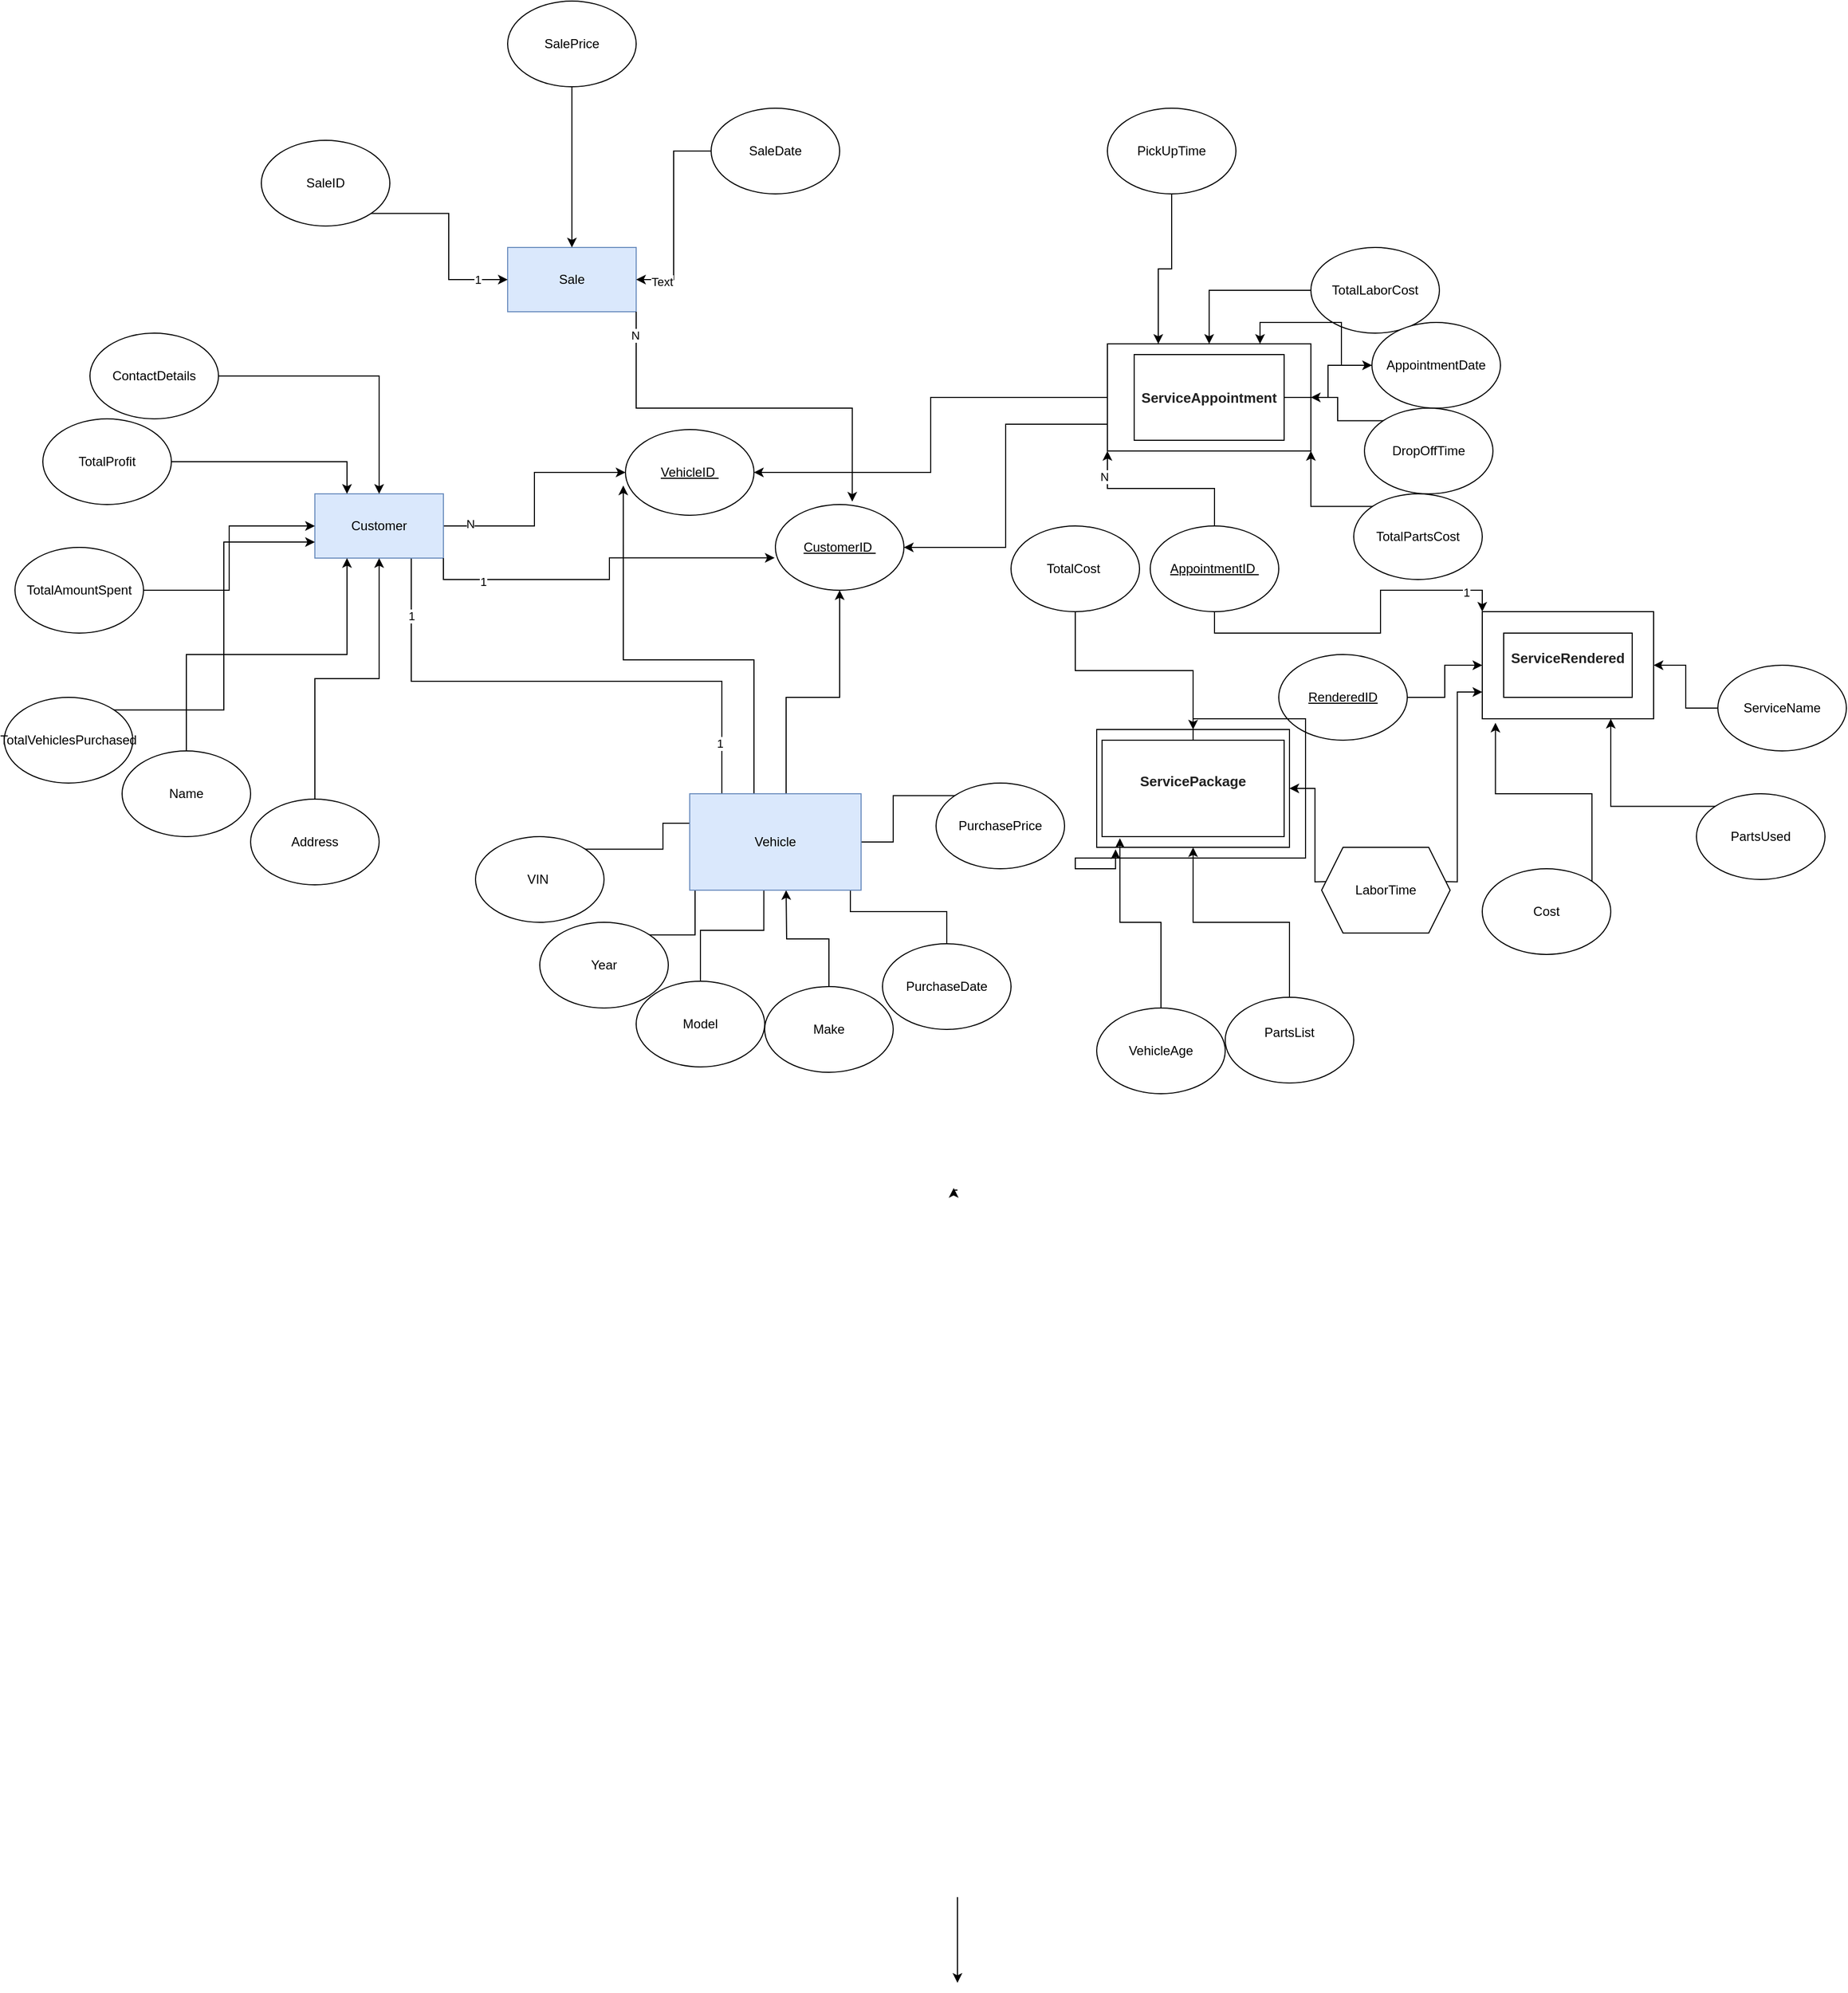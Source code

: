 <mxfile version="24.8.3">
  <diagram id="C5RBs43oDa-KdzZeNtuy" name="Page-1">
    <mxGraphModel dx="3027" dy="2339" grid="1" gridSize="10" guides="1" tooltips="1" connect="1" arrows="1" fold="1" page="1" pageScale="1" pageWidth="827" pageHeight="1169" math="0" shadow="0">
      <root>
        <mxCell id="WIyWlLk6GJQsqaUBKTNV-0" />
        <mxCell id="WIyWlLk6GJQsqaUBKTNV-1" parent="WIyWlLk6GJQsqaUBKTNV-0" />
        <mxCell id="MYJCdl8VcSgZkP7FEzwL-0" value="Sale" style="rounded=0;whiteSpace=wrap;html=1;fillColor=#dae8fc;strokeColor=#6c8ebf;" parent="WIyWlLk6GJQsqaUBKTNV-1" vertex="1">
          <mxGeometry x="-100" y="-140" width="120" height="60" as="geometry" />
        </mxCell>
        <mxCell id="MYJCdl8VcSgZkP7FEzwL-36" style="edgeStyle=orthogonalEdgeStyle;rounded=0;orthogonalLoop=1;jettySize=auto;html=1;exitX=0;exitY=0.5;exitDx=0;exitDy=0;entryX=1;entryY=0.5;entryDx=0;entryDy=0;" parent="WIyWlLk6GJQsqaUBKTNV-1" source="MYJCdl8VcSgZkP7FEzwL-1" target="MYJCdl8VcSgZkP7FEzwL-21" edge="1">
          <mxGeometry relative="1" as="geometry" />
        </mxCell>
        <mxCell id="MYJCdl8VcSgZkP7FEzwL-37" style="edgeStyle=orthogonalEdgeStyle;rounded=0;orthogonalLoop=1;jettySize=auto;html=1;exitX=0;exitY=0.75;exitDx=0;exitDy=0;entryX=1;entryY=0.5;entryDx=0;entryDy=0;" parent="WIyWlLk6GJQsqaUBKTNV-1" source="MYJCdl8VcSgZkP7FEzwL-1" target="MYJCdl8VcSgZkP7FEzwL-11" edge="1">
          <mxGeometry relative="1" as="geometry" />
        </mxCell>
        <mxCell id="MYJCdl8VcSgZkP7FEzwL-1" value="" style="rounded=0;whiteSpace=wrap;html=1;" parent="WIyWlLk6GJQsqaUBKTNV-1" vertex="1">
          <mxGeometry x="460" y="-50" width="190" height="100" as="geometry" />
        </mxCell>
        <mxCell id="MYJCdl8VcSgZkP7FEzwL-2" value="&lt;strong style=&quot;color: rgb(34, 34, 34); font-family: Arial, Helvetica, sans-serif; font-size: small; text-align: left; background-color: rgb(255, 255, 255);&quot;&gt;ServicePackage&lt;/strong&gt;" style="rounded=0;whiteSpace=wrap;html=1;" parent="WIyWlLk6GJQsqaUBKTNV-1" vertex="1">
          <mxGeometry x="450" y="310" width="180" height="110" as="geometry" />
        </mxCell>
        <mxCell id="MYJCdl8VcSgZkP7FEzwL-3" value="&lt;strong style=&quot;color: rgb(34, 34, 34); font-family: Arial, Helvetica, sans-serif; font-size: small; text-align: left; background-color: rgb(255, 255, 255);&quot;&gt;ServiceRendered&lt;/strong&gt;" style="rounded=0;whiteSpace=wrap;html=1;" parent="WIyWlLk6GJQsqaUBKTNV-1" vertex="1">
          <mxGeometry x="810" y="200" width="160" height="100" as="geometry" />
        </mxCell>
        <mxCell id="MYJCdl8VcSgZkP7FEzwL-38" style="edgeStyle=orthogonalEdgeStyle;rounded=0;orthogonalLoop=1;jettySize=auto;html=1;exitX=0.5;exitY=0;exitDx=0;exitDy=0;entryX=0.5;entryY=1;entryDx=0;entryDy=0;" parent="WIyWlLk6GJQsqaUBKTNV-1" source="MYJCdl8VcSgZkP7FEzwL-4" target="MYJCdl8VcSgZkP7FEzwL-11" edge="1">
          <mxGeometry relative="1" as="geometry" />
        </mxCell>
        <mxCell id="MYJCdl8VcSgZkP7FEzwL-4" value="&#xa;&lt;strong style=&quot;forced-color-adjust: none; font-style: normal; font-variant-ligatures: normal; font-variant-caps: normal; letter-spacing: normal; orphans: 2; text-indent: 0px; text-transform: none; widows: 2; word-spacing: 0px; -webkit-text-stroke-width: 0px; white-space: normal; text-decoration-thickness: initial; text-decoration-style: initial; text-decoration-color: initial; color: rgb(34, 34, 34); font-family: Arial, Helvetica, sans-serif; font-size: small; text-align: left; background-color: rgb(255, 255, 255);&quot;&gt;Vehicle&lt;/strong&gt;&#xa;&#xa;" style="rounded=0;whiteSpace=wrap;html=1;fillColor=#dae8fc;strokeColor=#6c8ebf;" parent="WIyWlLk6GJQsqaUBKTNV-1" vertex="1">
          <mxGeometry x="100" y="380" width="120" height="70" as="geometry" />
        </mxCell>
        <mxCell id="MYJCdl8VcSgZkP7FEzwL-40" style="edgeStyle=orthogonalEdgeStyle;rounded=0;orthogonalLoop=1;jettySize=auto;html=1;exitX=1;exitY=0.5;exitDx=0;exitDy=0;entryX=0;entryY=0.5;entryDx=0;entryDy=0;" parent="WIyWlLk6GJQsqaUBKTNV-1" source="MYJCdl8VcSgZkP7FEzwL-5" target="MYJCdl8VcSgZkP7FEzwL-21" edge="1">
          <mxGeometry relative="1" as="geometry" />
        </mxCell>
        <mxCell id="MYJCdl8VcSgZkP7FEzwL-103" value="N" style="edgeLabel;html=1;align=center;verticalAlign=middle;resizable=0;points=[];" parent="MYJCdl8VcSgZkP7FEzwL-40" vertex="1" connectable="0">
          <mxGeometry x="-0.779" y="1" relative="1" as="geometry">
            <mxPoint y="-1" as="offset" />
          </mxGeometry>
        </mxCell>
        <mxCell id="MYJCdl8VcSgZkP7FEzwL-93" style="edgeStyle=orthogonalEdgeStyle;rounded=0;orthogonalLoop=1;jettySize=auto;html=1;exitX=0.75;exitY=1;exitDx=0;exitDy=0;entryX=0;entryY=0;entryDx=0;entryDy=0;" parent="WIyWlLk6GJQsqaUBKTNV-1" source="MYJCdl8VcSgZkP7FEzwL-5" target="MYJCdl8VcSgZkP7FEzwL-4" edge="1">
          <mxGeometry relative="1" as="geometry" />
        </mxCell>
        <mxCell id="MYJCdl8VcSgZkP7FEzwL-94" value="1" style="edgeLabel;html=1;align=center;verticalAlign=middle;resizable=0;points=[];" parent="MYJCdl8VcSgZkP7FEzwL-93" vertex="1" connectable="0">
          <mxGeometry x="-0.794" relative="1" as="geometry">
            <mxPoint as="offset" />
          </mxGeometry>
        </mxCell>
        <mxCell id="MYJCdl8VcSgZkP7FEzwL-95" value="1" style="edgeLabel;html=1;align=center;verticalAlign=middle;resizable=0;points=[];" parent="MYJCdl8VcSgZkP7FEzwL-93" vertex="1" connectable="0">
          <mxGeometry x="0.778" y="-2" relative="1" as="geometry">
            <mxPoint as="offset" />
          </mxGeometry>
        </mxCell>
        <mxCell id="MYJCdl8VcSgZkP7FEzwL-5" value="Customer" style="rounded=0;whiteSpace=wrap;html=1;fillColor=#dae8fc;strokeColor=#6c8ebf;" parent="WIyWlLk6GJQsqaUBKTNV-1" vertex="1">
          <mxGeometry x="-280" y="90" width="120" height="60" as="geometry" />
        </mxCell>
        <mxCell id="MYJCdl8VcSgZkP7FEzwL-6" style="edgeStyle=orthogonalEdgeStyle;rounded=0;orthogonalLoop=1;jettySize=auto;html=1;exitX=0.5;exitY=1;exitDx=0;exitDy=0;entryX=0.442;entryY=0.95;entryDx=0;entryDy=0;entryPerimeter=0;" parent="WIyWlLk6GJQsqaUBKTNV-1" edge="1">
          <mxGeometry relative="1" as="geometry">
            <mxPoint x="320" y="740" as="sourcePoint" />
            <mxPoint x="316.52" y="738" as="targetPoint" />
          </mxGeometry>
        </mxCell>
        <mxCell id="MYJCdl8VcSgZkP7FEzwL-65" style="edgeStyle=orthogonalEdgeStyle;rounded=0;orthogonalLoop=1;jettySize=auto;html=1;exitX=1;exitY=0.5;exitDx=0;exitDy=0;entryX=0;entryY=0.5;entryDx=0;entryDy=0;" parent="WIyWlLk6GJQsqaUBKTNV-1" source="MYJCdl8VcSgZkP7FEzwL-8" target="MYJCdl8VcSgZkP7FEzwL-5" edge="1">
          <mxGeometry relative="1" as="geometry" />
        </mxCell>
        <mxCell id="MYJCdl8VcSgZkP7FEzwL-8" value="TotalAmountSpent" style="ellipse;whiteSpace=wrap;html=1;" parent="WIyWlLk6GJQsqaUBKTNV-1" vertex="1">
          <mxGeometry x="-560" y="140" width="120" height="80" as="geometry" />
        </mxCell>
        <mxCell id="MYJCdl8VcSgZkP7FEzwL-63" style="edgeStyle=orthogonalEdgeStyle;rounded=0;orthogonalLoop=1;jettySize=auto;html=1;exitX=0.5;exitY=0;exitDx=0;exitDy=0;entryX=0.25;entryY=1;entryDx=0;entryDy=0;" parent="WIyWlLk6GJQsqaUBKTNV-1" source="MYJCdl8VcSgZkP7FEzwL-9" target="MYJCdl8VcSgZkP7FEzwL-5" edge="1">
          <mxGeometry relative="1" as="geometry" />
        </mxCell>
        <mxCell id="MYJCdl8VcSgZkP7FEzwL-9" value="Name" style="ellipse;whiteSpace=wrap;html=1;" parent="WIyWlLk6GJQsqaUBKTNV-1" vertex="1">
          <mxGeometry x="-460" y="330" width="120" height="80" as="geometry" />
        </mxCell>
        <mxCell id="MYJCdl8VcSgZkP7FEzwL-68" style="edgeStyle=orthogonalEdgeStyle;rounded=0;orthogonalLoop=1;jettySize=auto;html=1;exitX=1;exitY=0.5;exitDx=0;exitDy=0;entryX=0.5;entryY=0;entryDx=0;entryDy=0;" parent="WIyWlLk6GJQsqaUBKTNV-1" source="MYJCdl8VcSgZkP7FEzwL-10" target="MYJCdl8VcSgZkP7FEzwL-5" edge="1">
          <mxGeometry relative="1" as="geometry" />
        </mxCell>
        <mxCell id="MYJCdl8VcSgZkP7FEzwL-10" value="ContactDetails" style="ellipse;whiteSpace=wrap;html=1;" parent="WIyWlLk6GJQsqaUBKTNV-1" vertex="1">
          <mxGeometry x="-490" y="-60" width="120" height="80" as="geometry" />
        </mxCell>
        <mxCell id="MYJCdl8VcSgZkP7FEzwL-11" value="&lt;u&gt;CustomerID&amp;nbsp;&lt;/u&gt;" style="ellipse;whiteSpace=wrap;html=1;" parent="WIyWlLk6GJQsqaUBKTNV-1" vertex="1">
          <mxGeometry x="150" y="100" width="120" height="80" as="geometry" />
        </mxCell>
        <mxCell id="MYJCdl8VcSgZkP7FEzwL-67" style="edgeStyle=orthogonalEdgeStyle;rounded=0;orthogonalLoop=1;jettySize=auto;html=1;exitX=1;exitY=0.5;exitDx=0;exitDy=0;entryX=0.25;entryY=0;entryDx=0;entryDy=0;" parent="WIyWlLk6GJQsqaUBKTNV-1" source="MYJCdl8VcSgZkP7FEzwL-12" target="MYJCdl8VcSgZkP7FEzwL-5" edge="1">
          <mxGeometry relative="1" as="geometry" />
        </mxCell>
        <mxCell id="MYJCdl8VcSgZkP7FEzwL-12" value="TotalProfit" style="ellipse;whiteSpace=wrap;html=1;" parent="WIyWlLk6GJQsqaUBKTNV-1" vertex="1">
          <mxGeometry x="-534" y="20" width="120" height="80" as="geometry" />
        </mxCell>
        <mxCell id="MYJCdl8VcSgZkP7FEzwL-62" style="edgeStyle=orthogonalEdgeStyle;rounded=0;orthogonalLoop=1;jettySize=auto;html=1;exitX=0.5;exitY=0;exitDx=0;exitDy=0;" parent="WIyWlLk6GJQsqaUBKTNV-1" source="MYJCdl8VcSgZkP7FEzwL-13" target="MYJCdl8VcSgZkP7FEzwL-5" edge="1">
          <mxGeometry relative="1" as="geometry" />
        </mxCell>
        <mxCell id="MYJCdl8VcSgZkP7FEzwL-13" value="Address" style="ellipse;whiteSpace=wrap;html=1;" parent="WIyWlLk6GJQsqaUBKTNV-1" vertex="1">
          <mxGeometry x="-340" y="375" width="120" height="80" as="geometry" />
        </mxCell>
        <mxCell id="MYJCdl8VcSgZkP7FEzwL-66" style="edgeStyle=orthogonalEdgeStyle;rounded=0;orthogonalLoop=1;jettySize=auto;html=1;exitX=1;exitY=0;exitDx=0;exitDy=0;entryX=0;entryY=0.75;entryDx=0;entryDy=0;" parent="WIyWlLk6GJQsqaUBKTNV-1" source="MYJCdl8VcSgZkP7FEzwL-14" target="MYJCdl8VcSgZkP7FEzwL-5" edge="1">
          <mxGeometry relative="1" as="geometry" />
        </mxCell>
        <mxCell id="MYJCdl8VcSgZkP7FEzwL-14" value="TotalVehiclesPurchased" style="ellipse;whiteSpace=wrap;html=1;flipH=1;" parent="WIyWlLk6GJQsqaUBKTNV-1" vertex="1">
          <mxGeometry x="-570" y="280" width="120" height="80" as="geometry" />
        </mxCell>
        <mxCell id="MYJCdl8VcSgZkP7FEzwL-15" value="Year" style="ellipse;whiteSpace=wrap;html=1;" parent="WIyWlLk6GJQsqaUBKTNV-1" vertex="1">
          <mxGeometry x="-70" y="490" width="120" height="80" as="geometry" />
        </mxCell>
        <mxCell id="MYJCdl8VcSgZkP7FEzwL-78" style="edgeStyle=orthogonalEdgeStyle;rounded=0;orthogonalLoop=1;jettySize=auto;html=1;exitX=0;exitY=0.5;exitDx=0;exitDy=0;entryX=1;entryY=0.5;entryDx=0;entryDy=0;" parent="WIyWlLk6GJQsqaUBKTNV-1" source="MYJCdl8VcSgZkP7FEzwL-17" target="MYJCdl8VcSgZkP7FEzwL-3" edge="1">
          <mxGeometry relative="1" as="geometry" />
        </mxCell>
        <mxCell id="MYJCdl8VcSgZkP7FEzwL-17" value="ServiceName" style="ellipse;whiteSpace=wrap;html=1;" parent="WIyWlLk6GJQsqaUBKTNV-1" vertex="1">
          <mxGeometry x="1030" y="250" width="120" height="80" as="geometry" />
        </mxCell>
        <mxCell id="MYJCdl8VcSgZkP7FEzwL-52" style="edgeStyle=orthogonalEdgeStyle;rounded=0;orthogonalLoop=1;jettySize=auto;html=1;exitX=0;exitY=0;exitDx=0;exitDy=0;entryX=1;entryY=1;entryDx=0;entryDy=0;" parent="WIyWlLk6GJQsqaUBKTNV-1" source="MYJCdl8VcSgZkP7FEzwL-18" target="MYJCdl8VcSgZkP7FEzwL-1" edge="1">
          <mxGeometry relative="1" as="geometry" />
        </mxCell>
        <mxCell id="MYJCdl8VcSgZkP7FEzwL-18" value="TotalPartsCost" style="ellipse;whiteSpace=wrap;html=1;" parent="WIyWlLk6GJQsqaUBKTNV-1" vertex="1">
          <mxGeometry x="690" y="90" width="120" height="80" as="geometry" />
        </mxCell>
        <mxCell id="MYJCdl8VcSgZkP7FEzwL-58" style="edgeStyle=orthogonalEdgeStyle;rounded=0;orthogonalLoop=1;jettySize=auto;html=1;exitX=0.5;exitY=0;exitDx=0;exitDy=0;" parent="WIyWlLk6GJQsqaUBKTNV-1" source="MYJCdl8VcSgZkP7FEzwL-19" edge="1">
          <mxGeometry relative="1" as="geometry">
            <mxPoint x="160" y="460" as="targetPoint" />
          </mxGeometry>
        </mxCell>
        <mxCell id="MYJCdl8VcSgZkP7FEzwL-19" value="Make" style="ellipse;whiteSpace=wrap;html=1;" parent="WIyWlLk6GJQsqaUBKTNV-1" vertex="1">
          <mxGeometry x="140" y="550" width="120" height="80" as="geometry" />
        </mxCell>
        <mxCell id="MYJCdl8VcSgZkP7FEzwL-56" style="edgeStyle=orthogonalEdgeStyle;rounded=0;orthogonalLoop=1;jettySize=auto;html=1;exitX=0;exitY=0;exitDx=0;exitDy=0;entryX=1;entryY=0.5;entryDx=0;entryDy=0;" parent="WIyWlLk6GJQsqaUBKTNV-1" source="MYJCdl8VcSgZkP7FEzwL-20" target="MYJCdl8VcSgZkP7FEzwL-4" edge="1">
          <mxGeometry relative="1" as="geometry" />
        </mxCell>
        <mxCell id="MYJCdl8VcSgZkP7FEzwL-20" value="PurchasePrice" style="ellipse;whiteSpace=wrap;html=1;" parent="WIyWlLk6GJQsqaUBKTNV-1" vertex="1">
          <mxGeometry x="300" y="360" width="120" height="80" as="geometry" />
        </mxCell>
        <mxCell id="MYJCdl8VcSgZkP7FEzwL-21" value="&lt;u&gt;VehicleID&amp;nbsp;&lt;/u&gt;" style="ellipse;whiteSpace=wrap;html=1;" parent="WIyWlLk6GJQsqaUBKTNV-1" vertex="1">
          <mxGeometry x="10" y="30" width="120" height="80" as="geometry" />
        </mxCell>
        <mxCell id="MYJCdl8VcSgZkP7FEzwL-22" value="Model" style="ellipse;whiteSpace=wrap;html=1;" parent="WIyWlLk6GJQsqaUBKTNV-1" vertex="1">
          <mxGeometry x="20" y="545" width="120" height="80" as="geometry" />
        </mxCell>
        <mxCell id="MYJCdl8VcSgZkP7FEzwL-61" style="edgeStyle=orthogonalEdgeStyle;rounded=0;orthogonalLoop=1;jettySize=auto;html=1;exitX=1;exitY=0;exitDx=0;exitDy=0;entryX=0;entryY=0.25;entryDx=0;entryDy=0;" parent="WIyWlLk6GJQsqaUBKTNV-1" source="MYJCdl8VcSgZkP7FEzwL-23" target="MYJCdl8VcSgZkP7FEzwL-4" edge="1">
          <mxGeometry relative="1" as="geometry" />
        </mxCell>
        <mxCell id="MYJCdl8VcSgZkP7FEzwL-23" value="VIN&amp;nbsp;" style="ellipse;whiteSpace=wrap;html=1;" parent="WIyWlLk6GJQsqaUBKTNV-1" vertex="1">
          <mxGeometry x="-130" y="410" width="120" height="80" as="geometry" />
        </mxCell>
        <mxCell id="MYJCdl8VcSgZkP7FEzwL-57" style="edgeStyle=orthogonalEdgeStyle;rounded=0;orthogonalLoop=1;jettySize=auto;html=1;exitX=0.5;exitY=0;exitDx=0;exitDy=0;entryX=1;entryY=1;entryDx=0;entryDy=0;" parent="WIyWlLk6GJQsqaUBKTNV-1" source="MYJCdl8VcSgZkP7FEzwL-25" target="MYJCdl8VcSgZkP7FEzwL-4" edge="1">
          <mxGeometry relative="1" as="geometry" />
        </mxCell>
        <mxCell id="MYJCdl8VcSgZkP7FEzwL-25" value="PurchaseDate" style="ellipse;whiteSpace=wrap;html=1;" parent="WIyWlLk6GJQsqaUBKTNV-1" vertex="1">
          <mxGeometry x="250" y="510" width="120" height="80" as="geometry" />
        </mxCell>
        <mxCell id="MYJCdl8VcSgZkP7FEzwL-97" style="edgeStyle=orthogonalEdgeStyle;rounded=0;orthogonalLoop=1;jettySize=auto;html=1;exitX=0;exitY=0.5;exitDx=0;exitDy=0;entryX=1;entryY=0.5;entryDx=0;entryDy=0;" parent="WIyWlLk6GJQsqaUBKTNV-1" source="MYJCdl8VcSgZkP7FEzwL-26" target="MYJCdl8VcSgZkP7FEzwL-0" edge="1">
          <mxGeometry relative="1" as="geometry" />
        </mxCell>
        <mxCell id="MYJCdl8VcSgZkP7FEzwL-106" value="Text" style="edgeLabel;html=1;align=center;verticalAlign=middle;resizable=0;points=[];" parent="MYJCdl8VcSgZkP7FEzwL-97" vertex="1" connectable="0">
          <mxGeometry x="0.745" y="2" relative="1" as="geometry">
            <mxPoint as="offset" />
          </mxGeometry>
        </mxCell>
        <mxCell id="MYJCdl8VcSgZkP7FEzwL-26" value="SaleDate" style="ellipse;whiteSpace=wrap;html=1;" parent="WIyWlLk6GJQsqaUBKTNV-1" vertex="1">
          <mxGeometry x="90" y="-270" width="120" height="80" as="geometry" />
        </mxCell>
        <mxCell id="MYJCdl8VcSgZkP7FEzwL-108" style="edgeStyle=orthogonalEdgeStyle;rounded=0;orthogonalLoop=1;jettySize=auto;html=1;exitX=0.5;exitY=1;exitDx=0;exitDy=0;entryX=0.5;entryY=0;entryDx=0;entryDy=0;" parent="WIyWlLk6GJQsqaUBKTNV-1" source="MYJCdl8VcSgZkP7FEzwL-27" target="MYJCdl8VcSgZkP7FEzwL-0" edge="1">
          <mxGeometry relative="1" as="geometry" />
        </mxCell>
        <mxCell id="MYJCdl8VcSgZkP7FEzwL-27" value="SalePrice" style="ellipse;whiteSpace=wrap;html=1;" parent="WIyWlLk6GJQsqaUBKTNV-1" vertex="1">
          <mxGeometry x="-100" y="-370" width="120" height="80" as="geometry" />
        </mxCell>
        <mxCell id="MYJCdl8VcSgZkP7FEzwL-96" style="edgeStyle=orthogonalEdgeStyle;rounded=0;orthogonalLoop=1;jettySize=auto;html=1;exitX=1;exitY=1;exitDx=0;exitDy=0;entryX=0;entryY=0.5;entryDx=0;entryDy=0;" parent="WIyWlLk6GJQsqaUBKTNV-1" source="MYJCdl8VcSgZkP7FEzwL-28" target="MYJCdl8VcSgZkP7FEzwL-0" edge="1">
          <mxGeometry relative="1" as="geometry" />
        </mxCell>
        <mxCell id="MYJCdl8VcSgZkP7FEzwL-110" value="1" style="edgeLabel;html=1;align=center;verticalAlign=middle;resizable=0;points=[];" parent="MYJCdl8VcSgZkP7FEzwL-96" vertex="1" connectable="0">
          <mxGeometry x="0.702" relative="1" as="geometry">
            <mxPoint as="offset" />
          </mxGeometry>
        </mxCell>
        <mxCell id="MYJCdl8VcSgZkP7FEzwL-28" value="SaleID" style="ellipse;whiteSpace=wrap;html=1;" parent="WIyWlLk6GJQsqaUBKTNV-1" vertex="1">
          <mxGeometry x="-330" y="-240" width="120" height="80" as="geometry" />
        </mxCell>
        <mxCell id="MYJCdl8VcSgZkP7FEzwL-49" style="edgeStyle=orthogonalEdgeStyle;rounded=0;orthogonalLoop=1;jettySize=auto;html=1;exitX=0;exitY=0.5;exitDx=0;exitDy=0;entryX=0.5;entryY=0;entryDx=0;entryDy=0;" parent="WIyWlLk6GJQsqaUBKTNV-1" source="MYJCdl8VcSgZkP7FEzwL-29" target="MYJCdl8VcSgZkP7FEzwL-1" edge="1">
          <mxGeometry relative="1" as="geometry" />
        </mxCell>
        <mxCell id="MYJCdl8VcSgZkP7FEzwL-29" value="TotalLaborCost" style="ellipse;whiteSpace=wrap;html=1;" parent="WIyWlLk6GJQsqaUBKTNV-1" vertex="1">
          <mxGeometry x="650" y="-140" width="120" height="80" as="geometry" />
        </mxCell>
        <mxCell id="MYJCdl8VcSgZkP7FEzwL-47" style="edgeStyle=orthogonalEdgeStyle;rounded=0;orthogonalLoop=1;jettySize=auto;html=1;exitX=0.5;exitY=1;exitDx=0;exitDy=0;entryX=0.25;entryY=0;entryDx=0;entryDy=0;" parent="WIyWlLk6GJQsqaUBKTNV-1" source="MYJCdl8VcSgZkP7FEzwL-30" target="MYJCdl8VcSgZkP7FEzwL-1" edge="1">
          <mxGeometry relative="1" as="geometry" />
        </mxCell>
        <mxCell id="MYJCdl8VcSgZkP7FEzwL-30" value="PickUpTime" style="ellipse;whiteSpace=wrap;html=1;" parent="WIyWlLk6GJQsqaUBKTNV-1" vertex="1">
          <mxGeometry x="460" y="-270" width="120" height="80" as="geometry" />
        </mxCell>
        <mxCell id="MYJCdl8VcSgZkP7FEzwL-51" style="edgeStyle=orthogonalEdgeStyle;rounded=0;orthogonalLoop=1;jettySize=auto;html=1;exitX=0;exitY=0;exitDx=0;exitDy=0;entryX=1;entryY=0.5;entryDx=0;entryDy=0;" parent="WIyWlLk6GJQsqaUBKTNV-1" source="MYJCdl8VcSgZkP7FEzwL-31" target="MYJCdl8VcSgZkP7FEzwL-1" edge="1">
          <mxGeometry relative="1" as="geometry" />
        </mxCell>
        <mxCell id="MYJCdl8VcSgZkP7FEzwL-31" value="DropOffTime" style="ellipse;whiteSpace=wrap;html=1;" parent="WIyWlLk6GJQsqaUBKTNV-1" vertex="1">
          <mxGeometry x="700" y="10" width="120" height="80" as="geometry" />
        </mxCell>
        <mxCell id="MYJCdl8VcSgZkP7FEzwL-50" style="edgeStyle=orthogonalEdgeStyle;rounded=0;orthogonalLoop=1;jettySize=auto;html=1;exitX=0;exitY=0.5;exitDx=0;exitDy=0;entryX=0.75;entryY=0;entryDx=0;entryDy=0;" parent="WIyWlLk6GJQsqaUBKTNV-1" source="MYJCdl8VcSgZkP7FEzwL-32" target="MYJCdl8VcSgZkP7FEzwL-1" edge="1">
          <mxGeometry relative="1" as="geometry" />
        </mxCell>
        <mxCell id="MYJCdl8VcSgZkP7FEzwL-32" value="AppointmentDate" style="ellipse;whiteSpace=wrap;html=1;" parent="WIyWlLk6GJQsqaUBKTNV-1" vertex="1">
          <mxGeometry x="707" y="-70" width="120" height="80" as="geometry" />
        </mxCell>
        <mxCell id="MYJCdl8VcSgZkP7FEzwL-55" style="edgeStyle=orthogonalEdgeStyle;rounded=0;orthogonalLoop=1;jettySize=auto;html=1;exitX=0.5;exitY=0;exitDx=0;exitDy=0;entryX=0;entryY=1;entryDx=0;entryDy=0;" parent="WIyWlLk6GJQsqaUBKTNV-1" source="MYJCdl8VcSgZkP7FEzwL-33" target="MYJCdl8VcSgZkP7FEzwL-1" edge="1">
          <mxGeometry relative="1" as="geometry" />
        </mxCell>
        <mxCell id="MYJCdl8VcSgZkP7FEzwL-112" value="N" style="edgeLabel;html=1;align=center;verticalAlign=middle;resizable=0;points=[];" parent="MYJCdl8VcSgZkP7FEzwL-55" vertex="1" connectable="0">
          <mxGeometry x="0.724" y="3" relative="1" as="geometry">
            <mxPoint as="offset" />
          </mxGeometry>
        </mxCell>
        <mxCell id="MYJCdl8VcSgZkP7FEzwL-76" style="edgeStyle=orthogonalEdgeStyle;rounded=0;orthogonalLoop=1;jettySize=auto;html=1;exitX=0.5;exitY=1;exitDx=0;exitDy=0;entryX=0;entryY=0;entryDx=0;entryDy=0;" parent="WIyWlLk6GJQsqaUBKTNV-1" source="MYJCdl8VcSgZkP7FEzwL-33" target="MYJCdl8VcSgZkP7FEzwL-3" edge="1">
          <mxGeometry relative="1" as="geometry" />
        </mxCell>
        <mxCell id="MYJCdl8VcSgZkP7FEzwL-113" value="1" style="edgeLabel;html=1;align=center;verticalAlign=middle;resizable=0;points=[];" parent="MYJCdl8VcSgZkP7FEzwL-76" vertex="1" connectable="0">
          <mxGeometry x="0.783" y="-2" relative="1" as="geometry">
            <mxPoint x="1" as="offset" />
          </mxGeometry>
        </mxCell>
        <mxCell id="MYJCdl8VcSgZkP7FEzwL-33" value="&lt;u&gt;AppointmentID&amp;nbsp;&lt;/u&gt;" style="ellipse;whiteSpace=wrap;html=1;" parent="WIyWlLk6GJQsqaUBKTNV-1" vertex="1">
          <mxGeometry x="500" y="120" width="120" height="80" as="geometry" />
        </mxCell>
        <mxCell id="MYJCdl8VcSgZkP7FEzwL-98" style="edgeStyle=orthogonalEdgeStyle;rounded=0;orthogonalLoop=1;jettySize=auto;html=1;exitX=0.5;exitY=1;exitDx=0;exitDy=0;entryX=0.5;entryY=0;entryDx=0;entryDy=0;" parent="WIyWlLk6GJQsqaUBKTNV-1" source="MYJCdl8VcSgZkP7FEzwL-34" target="MYJCdl8VcSgZkP7FEzwL-2" edge="1">
          <mxGeometry relative="1" as="geometry" />
        </mxCell>
        <mxCell id="MYJCdl8VcSgZkP7FEzwL-34" value="TotalCost&amp;nbsp;" style="ellipse;whiteSpace=wrap;html=1;" parent="WIyWlLk6GJQsqaUBKTNV-1" vertex="1">
          <mxGeometry x="370" y="120" width="120" height="80" as="geometry" />
        </mxCell>
        <mxCell id="MYJCdl8VcSgZkP7FEzwL-39" style="edgeStyle=orthogonalEdgeStyle;rounded=0;orthogonalLoop=1;jettySize=auto;html=1;exitX=0.25;exitY=0;exitDx=0;exitDy=0;entryX=-0.017;entryY=0.653;entryDx=0;entryDy=0;entryPerimeter=0;" parent="WIyWlLk6GJQsqaUBKTNV-1" source="MYJCdl8VcSgZkP7FEzwL-4" target="MYJCdl8VcSgZkP7FEzwL-21" edge="1">
          <mxGeometry relative="1" as="geometry" />
        </mxCell>
        <mxCell id="MYJCdl8VcSgZkP7FEzwL-41" style="edgeStyle=orthogonalEdgeStyle;rounded=0;orthogonalLoop=1;jettySize=auto;html=1;exitX=1;exitY=1;exitDx=0;exitDy=0;entryX=-0.006;entryY=0.622;entryDx=0;entryDy=0;entryPerimeter=0;" parent="WIyWlLk6GJQsqaUBKTNV-1" source="MYJCdl8VcSgZkP7FEzwL-5" target="MYJCdl8VcSgZkP7FEzwL-11" edge="1">
          <mxGeometry relative="1" as="geometry" />
        </mxCell>
        <mxCell id="MYJCdl8VcSgZkP7FEzwL-104" value="1" style="edgeLabel;html=1;align=center;verticalAlign=middle;resizable=0;points=[];" parent="MYJCdl8VcSgZkP7FEzwL-41" vertex="1" connectable="0">
          <mxGeometry x="-0.682" y="-2" relative="1" as="geometry">
            <mxPoint x="1" as="offset" />
          </mxGeometry>
        </mxCell>
        <mxCell id="MYJCdl8VcSgZkP7FEzwL-43" style="edgeStyle=orthogonalEdgeStyle;rounded=0;orthogonalLoop=1;jettySize=auto;html=1;exitX=1;exitY=1;exitDx=0;exitDy=0;entryX=0.598;entryY=-0.034;entryDx=0;entryDy=0;entryPerimeter=0;" parent="WIyWlLk6GJQsqaUBKTNV-1" source="MYJCdl8VcSgZkP7FEzwL-0" target="MYJCdl8VcSgZkP7FEzwL-11" edge="1">
          <mxGeometry relative="1" as="geometry" />
        </mxCell>
        <mxCell id="MYJCdl8VcSgZkP7FEzwL-105" value="N" style="edgeLabel;html=1;align=center;verticalAlign=middle;resizable=0;points=[];" parent="MYJCdl8VcSgZkP7FEzwL-43" vertex="1" connectable="0">
          <mxGeometry x="-0.883" y="-1" relative="1" as="geometry">
            <mxPoint as="offset" />
          </mxGeometry>
        </mxCell>
        <mxCell id="MYJCdl8VcSgZkP7FEzwL-59" style="edgeStyle=orthogonalEdgeStyle;rounded=0;orthogonalLoop=1;jettySize=auto;html=1;exitX=0.5;exitY=0;exitDx=0;exitDy=0;entryX=0.327;entryY=1.014;entryDx=0;entryDy=0;entryPerimeter=0;" parent="WIyWlLk6GJQsqaUBKTNV-1" source="MYJCdl8VcSgZkP7FEzwL-22" target="MYJCdl8VcSgZkP7FEzwL-4" edge="1">
          <mxGeometry relative="1" as="geometry" />
        </mxCell>
        <mxCell id="MYJCdl8VcSgZkP7FEzwL-60" style="edgeStyle=orthogonalEdgeStyle;rounded=0;orthogonalLoop=1;jettySize=auto;html=1;exitX=1;exitY=0;exitDx=0;exitDy=0;entryX=-0.006;entryY=0.621;entryDx=0;entryDy=0;entryPerimeter=0;" parent="WIyWlLk6GJQsqaUBKTNV-1" source="MYJCdl8VcSgZkP7FEzwL-15" target="MYJCdl8VcSgZkP7FEzwL-4" edge="1">
          <mxGeometry relative="1" as="geometry" />
        </mxCell>
        <mxCell id="MYJCdl8VcSgZkP7FEzwL-69" value="VehicleAge" style="ellipse;whiteSpace=wrap;html=1;" parent="WIyWlLk6GJQsqaUBKTNV-1" vertex="1">
          <mxGeometry x="450" y="570" width="120" height="80" as="geometry" />
        </mxCell>
        <mxCell id="MYJCdl8VcSgZkP7FEzwL-71" value="Cost" style="ellipse;whiteSpace=wrap;html=1;" parent="WIyWlLk6GJQsqaUBKTNV-1" vertex="1">
          <mxGeometry x="810" y="440" width="120" height="80" as="geometry" />
        </mxCell>
        <mxCell id="MYJCdl8VcSgZkP7FEzwL-88" style="edgeStyle=orthogonalEdgeStyle;rounded=0;orthogonalLoop=1;jettySize=auto;html=1;exitX=1;exitY=0;exitDx=0;exitDy=0;entryX=0;entryY=0.75;entryDx=0;entryDy=0;" parent="WIyWlLk6GJQsqaUBKTNV-1" target="MYJCdl8VcSgZkP7FEzwL-3" edge="1">
          <mxGeometry relative="1" as="geometry">
            <mxPoint x="762.426" y="451.716" as="sourcePoint" />
          </mxGeometry>
        </mxCell>
        <mxCell id="MYJCdl8VcSgZkP7FEzwL-90" style="edgeStyle=orthogonalEdgeStyle;rounded=0;orthogonalLoop=1;jettySize=auto;html=1;exitX=0;exitY=0;exitDx=0;exitDy=0;entryX=1;entryY=0.5;entryDx=0;entryDy=0;" parent="WIyWlLk6GJQsqaUBKTNV-1" target="MYJCdl8VcSgZkP7FEzwL-2" edge="1">
          <mxGeometry relative="1" as="geometry">
            <mxPoint x="677.574" y="451.716" as="sourcePoint" />
          </mxGeometry>
        </mxCell>
        <mxCell id="MYJCdl8VcSgZkP7FEzwL-77" style="edgeStyle=orthogonalEdgeStyle;rounded=0;orthogonalLoop=1;jettySize=auto;html=1;exitX=1;exitY=0.5;exitDx=0;exitDy=0;" parent="WIyWlLk6GJQsqaUBKTNV-1" source="MYJCdl8VcSgZkP7FEzwL-74" target="MYJCdl8VcSgZkP7FEzwL-3" edge="1">
          <mxGeometry relative="1" as="geometry" />
        </mxCell>
        <mxCell id="MYJCdl8VcSgZkP7FEzwL-74" value="&lt;u&gt;RenderedID&lt;/u&gt;" style="ellipse;whiteSpace=wrap;html=1;" parent="WIyWlLk6GJQsqaUBKTNV-1" vertex="1">
          <mxGeometry x="620" y="240" width="120" height="80" as="geometry" />
        </mxCell>
        <mxCell id="MYJCdl8VcSgZkP7FEzwL-79" style="edgeStyle=orthogonalEdgeStyle;rounded=0;orthogonalLoop=1;jettySize=auto;html=1;exitX=0;exitY=0;exitDx=0;exitDy=0;entryX=0.75;entryY=1;entryDx=0;entryDy=0;" parent="WIyWlLk6GJQsqaUBKTNV-1" source="MYJCdl8VcSgZkP7FEzwL-75" target="MYJCdl8VcSgZkP7FEzwL-3" edge="1">
          <mxGeometry relative="1" as="geometry" />
        </mxCell>
        <mxCell id="MYJCdl8VcSgZkP7FEzwL-75" value="PartsUsed" style="ellipse;whiteSpace=wrap;html=1;" parent="WIyWlLk6GJQsqaUBKTNV-1" vertex="1">
          <mxGeometry x="1010" y="370" width="120" height="80" as="geometry" />
        </mxCell>
        <mxCell id="MYJCdl8VcSgZkP7FEzwL-81" style="edgeStyle=orthogonalEdgeStyle;rounded=0;orthogonalLoop=1;jettySize=auto;html=1;exitX=1;exitY=0;exitDx=0;exitDy=0;entryX=0.077;entryY=1.037;entryDx=0;entryDy=0;entryPerimeter=0;" parent="WIyWlLk6GJQsqaUBKTNV-1" source="MYJCdl8VcSgZkP7FEzwL-71" target="MYJCdl8VcSgZkP7FEzwL-3" edge="1">
          <mxGeometry relative="1" as="geometry" />
        </mxCell>
        <mxCell id="MYJCdl8VcSgZkP7FEzwL-91" style="edgeStyle=orthogonalEdgeStyle;rounded=0;orthogonalLoop=1;jettySize=auto;html=1;exitX=0.5;exitY=0;exitDx=0;exitDy=0;entryX=0.5;entryY=1;entryDx=0;entryDy=0;" parent="WIyWlLk6GJQsqaUBKTNV-1" source="MYJCdl8VcSgZkP7FEzwL-86" target="MYJCdl8VcSgZkP7FEzwL-2" edge="1">
          <mxGeometry relative="1" as="geometry" />
        </mxCell>
        <mxCell id="MYJCdl8VcSgZkP7FEzwL-86" value="&lt;div&gt;PartsList&lt;/div&gt;&lt;div&gt;&lt;br&gt;&lt;/div&gt;" style="ellipse;whiteSpace=wrap;html=1;" parent="WIyWlLk6GJQsqaUBKTNV-1" vertex="1">
          <mxGeometry x="570" y="560" width="120" height="80" as="geometry" />
        </mxCell>
        <mxCell id="MYJCdl8VcSgZkP7FEzwL-92" style="edgeStyle=orthogonalEdgeStyle;rounded=0;orthogonalLoop=1;jettySize=auto;html=1;exitX=0.5;exitY=0;exitDx=0;exitDy=0;entryX=0.098;entryY=1.017;entryDx=0;entryDy=0;entryPerimeter=0;" parent="WIyWlLk6GJQsqaUBKTNV-1" source="MYJCdl8VcSgZkP7FEzwL-102" target="MYJCdl8VcSgZkP7FEzwL-2" edge="1">
          <mxGeometry relative="1" as="geometry" />
        </mxCell>
        <mxCell id="MYJCdl8VcSgZkP7FEzwL-100" value="" style="edgeStyle=orthogonalEdgeStyle;rounded=0;orthogonalLoop=1;jettySize=auto;html=1;" parent="WIyWlLk6GJQsqaUBKTNV-1" source="MYJCdl8VcSgZkP7FEzwL-99" target="MYJCdl8VcSgZkP7FEzwL-32" edge="1">
          <mxGeometry relative="1" as="geometry" />
        </mxCell>
        <mxCell id="MYJCdl8VcSgZkP7FEzwL-99" value="&lt;strong style=&quot;color: rgb(34, 34, 34); font-family: Arial, Helvetica, sans-serif; font-size: small; text-align: left; background-color: rgb(255, 255, 255);&quot;&gt;ServiceAppointment&lt;/strong&gt;" style="rounded=0;whiteSpace=wrap;html=1;" parent="WIyWlLk6GJQsqaUBKTNV-1" vertex="1">
          <mxGeometry x="485" y="-40" width="140" height="80" as="geometry" />
        </mxCell>
        <mxCell id="MYJCdl8VcSgZkP7FEzwL-101" value="&#xa;&lt;strong style=&quot;forced-color-adjust: none; font-style: normal; font-variant-ligatures: normal; font-variant-caps: normal; letter-spacing: normal; orphans: 2; text-indent: 0px; text-transform: none; widows: 2; word-spacing: 0px; -webkit-text-stroke-width: 0px; white-space: normal; text-decoration-thickness: initial; text-decoration-style: initial; text-decoration-color: initial; color: rgb(34, 34, 34); font-family: Arial, Helvetica, sans-serif; font-size: small; text-align: left; background-color: rgb(255, 255, 255);&quot;&gt;ServiceRendered&lt;/strong&gt;&#xa;&#xa;" style="rounded=0;whiteSpace=wrap;html=1;" parent="WIyWlLk6GJQsqaUBKTNV-1" vertex="1">
          <mxGeometry x="830" y="220" width="120" height="60" as="geometry" />
        </mxCell>
        <mxCell id="MYJCdl8VcSgZkP7FEzwL-111" value="" style="edgeStyle=orthogonalEdgeStyle;rounded=0;orthogonalLoop=1;jettySize=auto;html=1;exitX=0.5;exitY=0;exitDx=0;exitDy=0;entryX=0.098;entryY=1.017;entryDx=0;entryDy=0;entryPerimeter=0;" parent="WIyWlLk6GJQsqaUBKTNV-1" source="MYJCdl8VcSgZkP7FEzwL-69" target="MYJCdl8VcSgZkP7FEzwL-102" edge="1">
          <mxGeometry relative="1" as="geometry">
            <mxPoint x="510" y="570" as="sourcePoint" />
            <mxPoint x="522" y="421" as="targetPoint" />
          </mxGeometry>
        </mxCell>
        <mxCell id="MYJCdl8VcSgZkP7FEzwL-102" value="&#xa;&lt;strong style=&quot;forced-color-adjust: none; font-style: normal; font-variant-ligatures: normal; font-variant-caps: normal; letter-spacing: normal; orphans: 2; text-indent: 0px; text-transform: none; widows: 2; word-spacing: 0px; -webkit-text-stroke-width: 0px; white-space: normal; text-decoration-thickness: initial; text-decoration-style: initial; text-decoration-color: initial; color: rgb(34, 34, 34); font-family: Arial, Helvetica, sans-serif; font-size: small; text-align: left; background-color: rgb(255, 255, 255);&quot;&gt;ServicePackage&lt;/strong&gt;&#xa;&#xa;" style="rounded=0;whiteSpace=wrap;html=1;" parent="WIyWlLk6GJQsqaUBKTNV-1" vertex="1">
          <mxGeometry x="455" y="320" width="170" height="90" as="geometry" />
        </mxCell>
        <mxCell id="MYJCdl8VcSgZkP7FEzwL-114" value="Vehicle" style="rounded=0;whiteSpace=wrap;html=1;fillColor=#dae8fc;strokeColor=#6c8ebf;" parent="WIyWlLk6GJQsqaUBKTNV-1" vertex="1">
          <mxGeometry x="70" y="370" width="160" height="90" as="geometry" />
        </mxCell>
        <mxCell id="MYJCdl8VcSgZkP7FEzwL-115" value="LaborTime" style="shape=hexagon;perimeter=hexagonPerimeter2;whiteSpace=wrap;html=1;fixedSize=1;" parent="WIyWlLk6GJQsqaUBKTNV-1" vertex="1">
          <mxGeometry x="660" y="420" width="120" height="80" as="geometry" />
        </mxCell>
        <mxCell id="DlR0JsK4T4etUyNVwK3B-2" value="" style="edgeStyle=orthogonalEdgeStyle;rounded=0;orthogonalLoop=1;jettySize=auto;html=1;" edge="1" parent="WIyWlLk6GJQsqaUBKTNV-1">
          <mxGeometry relative="1" as="geometry">
            <mxPoint x="320.0" y="1400" as="sourcePoint" />
            <mxPoint x="320.0" y="1480" as="targetPoint" />
          </mxGeometry>
        </mxCell>
      </root>
    </mxGraphModel>
  </diagram>
</mxfile>
